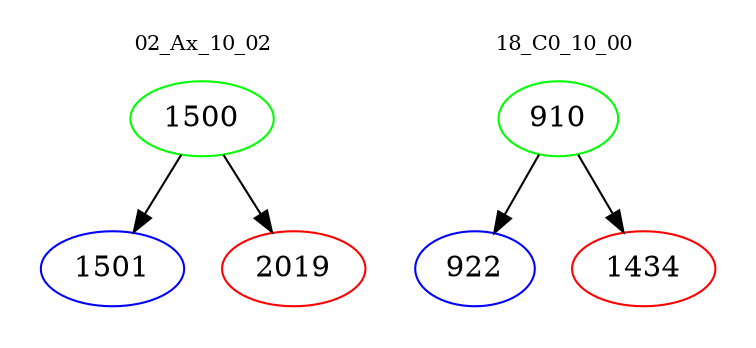 digraph{
subgraph cluster_0 {
color = white
label = "02_Ax_10_02";
fontsize=10;
T0_1500 [label="1500", color="green"]
T0_1500 -> T0_1501 [color="black"]
T0_1501 [label="1501", color="blue"]
T0_1500 -> T0_2019 [color="black"]
T0_2019 [label="2019", color="red"]
}
subgraph cluster_1 {
color = white
label = "18_C0_10_00";
fontsize=10;
T1_910 [label="910", color="green"]
T1_910 -> T1_922 [color="black"]
T1_922 [label="922", color="blue"]
T1_910 -> T1_1434 [color="black"]
T1_1434 [label="1434", color="red"]
}
}
